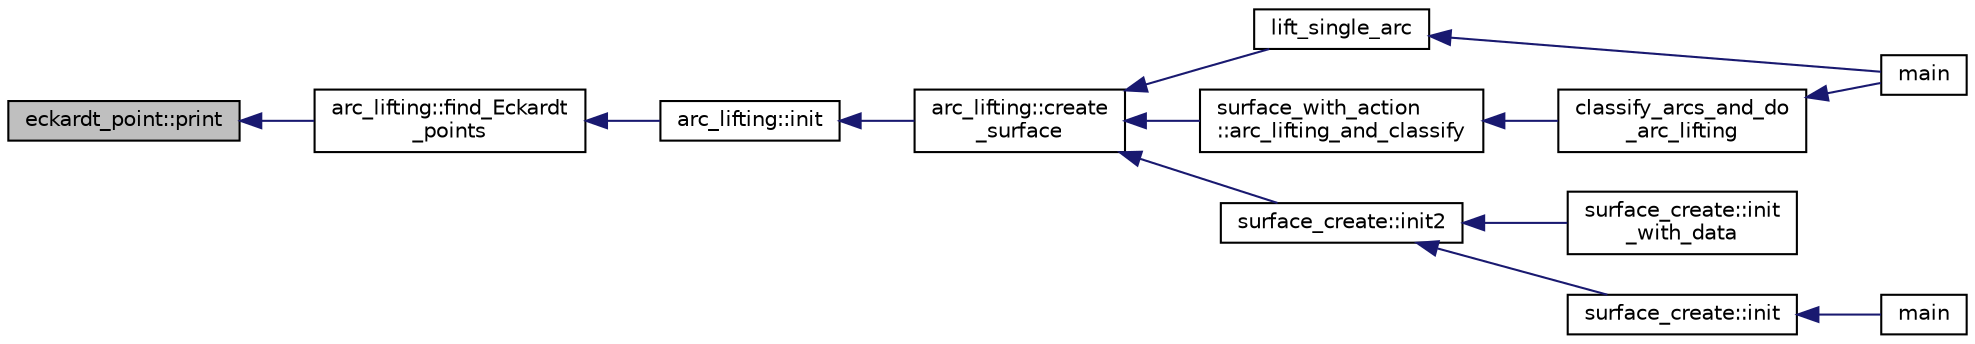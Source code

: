 digraph "eckardt_point::print"
{
  edge [fontname="Helvetica",fontsize="10",labelfontname="Helvetica",labelfontsize="10"];
  node [fontname="Helvetica",fontsize="10",shape=record];
  rankdir="LR";
  Node110 [label="eckardt_point::print",height=0.2,width=0.4,color="black", fillcolor="grey75", style="filled", fontcolor="black"];
  Node110 -> Node111 [dir="back",color="midnightblue",fontsize="10",style="solid",fontname="Helvetica"];
  Node111 [label="arc_lifting::find_Eckardt\l_points",height=0.2,width=0.4,color="black", fillcolor="white", style="filled",URL="$dc/db7/classarc__lifting.html#a70012c92bd78768f5c1c5d14f995147b"];
  Node111 -> Node112 [dir="back",color="midnightblue",fontsize="10",style="solid",fontname="Helvetica"];
  Node112 [label="arc_lifting::init",height=0.2,width=0.4,color="black", fillcolor="white", style="filled",URL="$dc/db7/classarc__lifting.html#a11fc382addd05e0bbe8b0b44dcd4c55e"];
  Node112 -> Node113 [dir="back",color="midnightblue",fontsize="10",style="solid",fontname="Helvetica"];
  Node113 [label="arc_lifting::create\l_surface",height=0.2,width=0.4,color="black", fillcolor="white", style="filled",URL="$dc/db7/classarc__lifting.html#a2b1fd46281de9ff3fef00fc122d39b2b"];
  Node113 -> Node114 [dir="back",color="midnightblue",fontsize="10",style="solid",fontname="Helvetica"];
  Node114 [label="lift_single_arc",height=0.2,width=0.4,color="black", fillcolor="white", style="filled",URL="$d6/dc3/arc__lifting__main_8_c.html#a0bdc148f70112959722a40cf9758d54b"];
  Node114 -> Node115 [dir="back",color="midnightblue",fontsize="10",style="solid",fontname="Helvetica"];
  Node115 [label="main",height=0.2,width=0.4,color="black", fillcolor="white", style="filled",URL="$d6/dc3/arc__lifting__main_8_c.html#a217dbf8b442f20279ea00b898af96f52"];
  Node113 -> Node116 [dir="back",color="midnightblue",fontsize="10",style="solid",fontname="Helvetica"];
  Node116 [label="surface_create::init2",height=0.2,width=0.4,color="black", fillcolor="white", style="filled",URL="$de/da4/classsurface__create.html#a0d600640f7dd62d5a6c36443effdab59"];
  Node116 -> Node117 [dir="back",color="midnightblue",fontsize="10",style="solid",fontname="Helvetica"];
  Node117 [label="surface_create::init\l_with_data",height=0.2,width=0.4,color="black", fillcolor="white", style="filled",URL="$de/da4/classsurface__create.html#a9226f687139676532adb1aa971fbade2"];
  Node116 -> Node118 [dir="back",color="midnightblue",fontsize="10",style="solid",fontname="Helvetica"];
  Node118 [label="surface_create::init",height=0.2,width=0.4,color="black", fillcolor="white", style="filled",URL="$de/da4/classsurface__create.html#ab0db5c12825f778e3caf8aa4da02eb06"];
  Node118 -> Node119 [dir="back",color="midnightblue",fontsize="10",style="solid",fontname="Helvetica"];
  Node119 [label="main",height=0.2,width=0.4,color="black", fillcolor="white", style="filled",URL="$d2/dfa/create__surface__main_8_c.html#a217dbf8b442f20279ea00b898af96f52"];
  Node113 -> Node120 [dir="back",color="midnightblue",fontsize="10",style="solid",fontname="Helvetica"];
  Node120 [label="surface_with_action\l::arc_lifting_and_classify",height=0.2,width=0.4,color="black", fillcolor="white", style="filled",URL="$d8/df9/classsurface__with__action.html#a62a3948f830c59e09ef94937650a07a4"];
  Node120 -> Node121 [dir="back",color="midnightblue",fontsize="10",style="solid",fontname="Helvetica"];
  Node121 [label="classify_arcs_and_do\l_arc_lifting",height=0.2,width=0.4,color="black", fillcolor="white", style="filled",URL="$d6/dc3/arc__lifting__main_8_c.html#afdd7be16f16b8c71e9a72fe5f6a0b59c"];
  Node121 -> Node115 [dir="back",color="midnightblue",fontsize="10",style="solid",fontname="Helvetica"];
}
